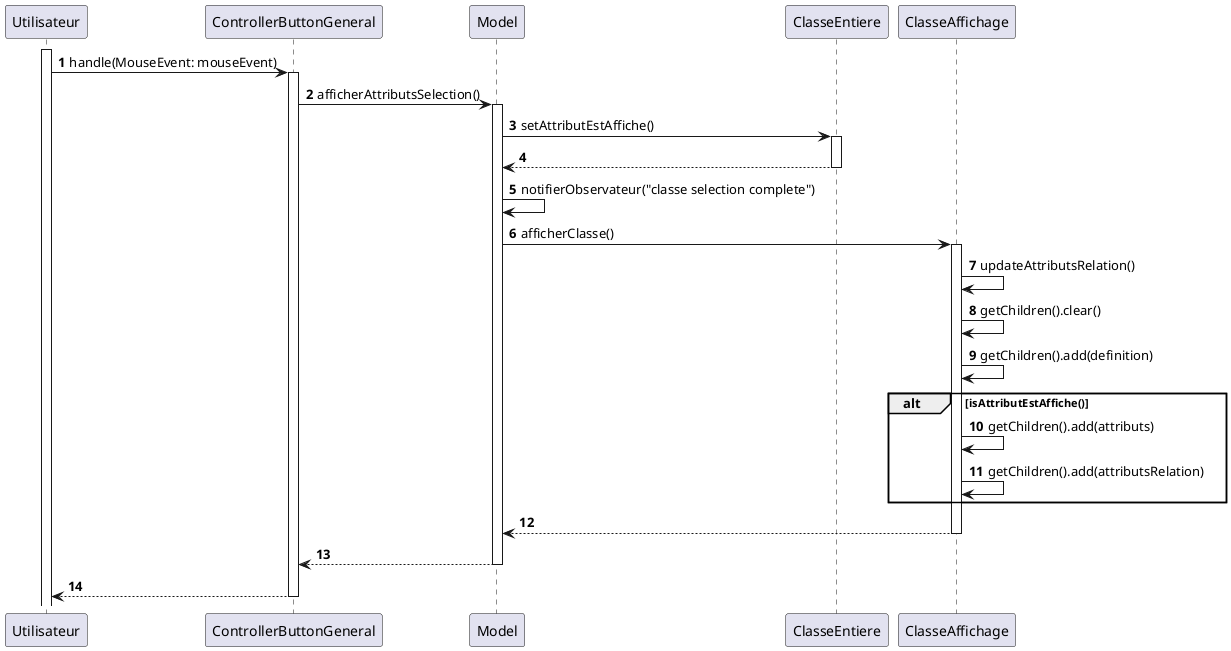@startuml

autonumber

participant "Utilisateur" as user
participant "ControllerButtonGeneral" as controller
participant "Model" as model
participant "ClasseEntiere" as classe
participant "ClasseAffichage" as classeAffichage

activate user
user -> controller : handle(MouseEvent: mouseEvent)
activate controller
controller -> model : afficherAttributsSelection()
activate model
'foreach classes in model.getClasses() and do something
model -> classe : setAttributEstAffiche()
activate classe
classe --> model
deactivate classe


model -> model : notifierObservateur("classe selection complete")
model -> classeAffichage : afficherClasse()
activate classeAffichage
classeAffichage -> classeAffichage : updateAttributsRelation()
classeAffichage -> classeAffichage : getChildren().clear()
classeAffichage -> classeAffichage : getChildren().add(definition)
alt isAttributEstAffiche()
classeAffichage -> classeAffichage : getChildren().add(attributs)
classeAffichage -> classeAffichage : getChildren().add(attributsRelation)
end alt
classeAffichage --> model
deactivate classeAffichage
model --> controller
deactivate model
controller --> user
deactivate controller

@enduml